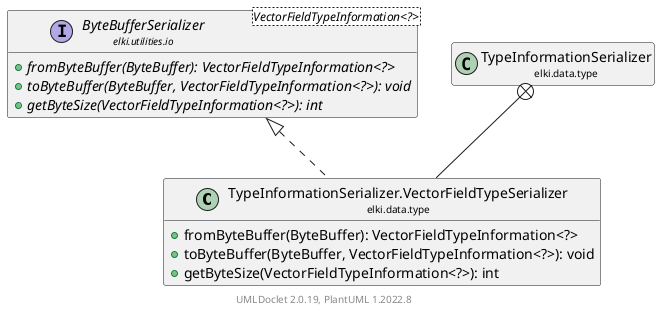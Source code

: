 @startuml
    remove .*\.(Instance|Par|Parameterizer|Factory)$
    set namespaceSeparator none
    hide empty fields
    hide empty methods

    class "<size:14>TypeInformationSerializer.VectorFieldTypeSerializer\n<size:10>elki.data.type" as elki.data.type.TypeInformationSerializer.VectorFieldTypeSerializer [[TypeInformationSerializer.VectorFieldTypeSerializer.html]] {
        +fromByteBuffer(ByteBuffer): VectorFieldTypeInformation<?>
        +toByteBuffer(ByteBuffer, VectorFieldTypeInformation<?>): void
        +getByteSize(VectorFieldTypeInformation<?>): int
    }

    interface "<size:14>ByteBufferSerializer\n<size:10>elki.utilities.io" as elki.utilities.io.ByteBufferSerializer<VectorFieldTypeInformation<?>> [[../../utilities/io/ByteBufferSerializer.html]] {
        {abstract} +fromByteBuffer(ByteBuffer): VectorFieldTypeInformation<?>
        {abstract} +toByteBuffer(ByteBuffer, VectorFieldTypeInformation<?>): void
        {abstract} +getByteSize(VectorFieldTypeInformation<?>): int
    }
    class "<size:14>TypeInformationSerializer\n<size:10>elki.data.type" as elki.data.type.TypeInformationSerializer [[TypeInformationSerializer.html]]

    elki.utilities.io.ByteBufferSerializer <|.. elki.data.type.TypeInformationSerializer.VectorFieldTypeSerializer
    elki.data.type.TypeInformationSerializer +-- elki.data.type.TypeInformationSerializer.VectorFieldTypeSerializer

    center footer UMLDoclet 2.0.19, PlantUML 1.2022.8
@enduml
